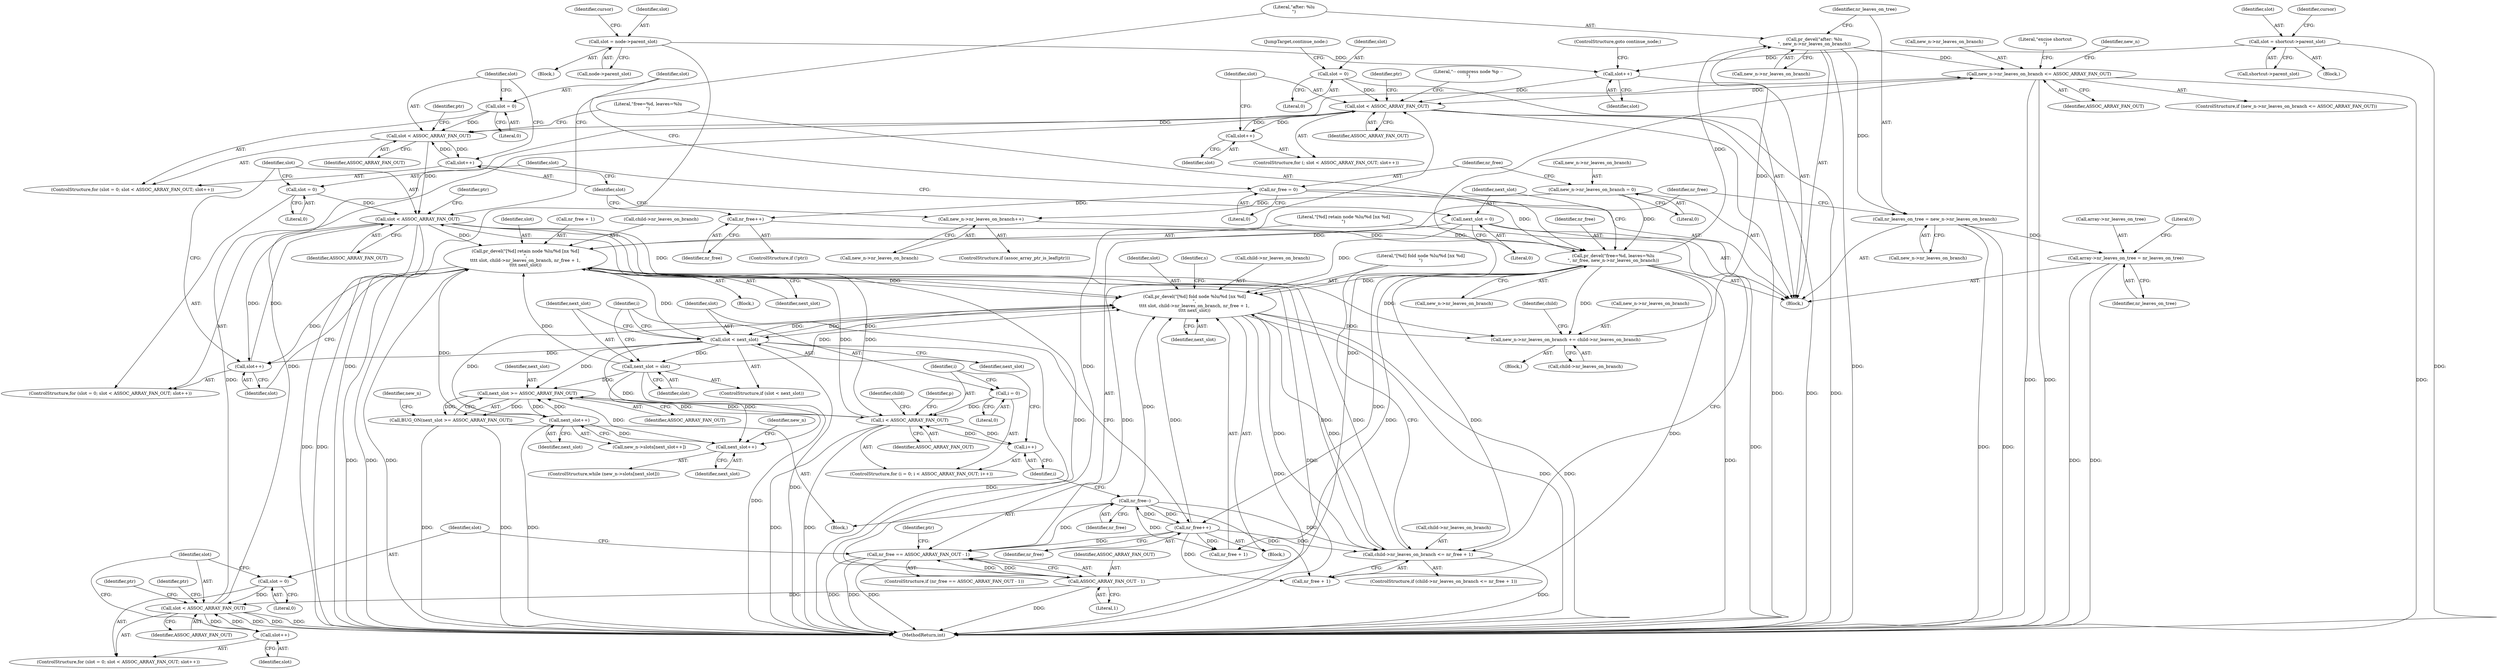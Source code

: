 digraph "0_linux_95389b08d93d5c06ec63ab49bd732b0069b7c35e@pointer" {
"1000573" [label="(Call,pr_devel(\"after: %lu\n\", new_n->nr_leaves_on_branch))"];
"1000468" [label="(Call,new_n->nr_leaves_on_branch += child->nr_leaves_on_branch)"];
"1000563" [label="(Call,pr_devel(\"[%d] retain node %lu/%d [nx %d]\n\",\n\t\t\t\t slot, child->nr_leaves_on_branch, nr_free + 1,\n\t\t\t\t next_slot))"];
"1000426" [label="(Call,slot < ASSOC_ARRAY_FAN_OUT)"];
"1000423" [label="(Call,slot = 0)"];
"1000429" [label="(Call,slot++)"];
"1000506" [label="(Call,slot < next_slot)"];
"1000484" [label="(Call,pr_devel(\"[%d] fold node %lu/%d [nx %d]\n\",\n\t\t\t\t slot, child->nr_leaves_on_branch, nr_free + 1,\n\t\t\t\t next_slot))"];
"1000476" [label="(Call,child->nr_leaves_on_branch <= nr_free + 1)"];
"1000557" [label="(Call,nr_free--)"];
"1000503" [label="(Call,nr_free++)"];
"1000413" [label="(Call,pr_devel(\"free=%d, leaves=%lu\n\", nr_free, new_n->nr_leaves_on_branch))"];
"1000403" [label="(Call,nr_free++)"];
"1000380" [label="(Call,nr_free = 0)"];
"1000375" [label="(Call,new_n->nr_leaves_on_branch = 0)"];
"1000409" [label="(Call,new_n->nr_leaves_on_branch++)"];
"1000509" [label="(Call,next_slot = slot)"];
"1000419" [label="(Call,next_slot = 0)"];
"1000554" [label="(Call,next_slot++)"];
"1000546" [label="(Call,next_slot >= ASSOC_ARRAY_FAN_OUT)"];
"1000543" [label="(Call,next_slot++)"];
"1000516" [label="(Call,i < ASSOC_ARRAY_FAN_OUT)"];
"1000519" [label="(Call,i++)"];
"1000513" [label="(Call,i = 0)"];
"1000387" [label="(Call,slot < ASSOC_ARRAY_FAN_OUT)"];
"1000390" [label="(Call,slot++)"];
"1000384" [label="(Call,slot = 0)"];
"1000326" [label="(Call,slot < ASSOC_ARRAY_FAN_OUT)"];
"1000843" [label="(Call,slot++)"];
"1000828" [label="(Call,slot = node->parent_slot)"];
"1000816" [label="(Call,slot = shortcut->parent_slot)"];
"1000329" [label="(Call,slot++)"];
"1000321" [label="(Call,slot = 0)"];
"1000586" [label="(Call,ASSOC_ARRAY_FAN_OUT - 1)"];
"1000751" [label="(Call,new_n->nr_leaves_on_branch <= ASSOC_ARRAY_FAN_OUT)"];
"1000573" [label="(Call,pr_devel(\"after: %lu\n\", new_n->nr_leaves_on_branch))"];
"1000594" [label="(Call,slot < ASSOC_ARRAY_FAN_OUT)"];
"1000597" [label="(Call,slot++)"];
"1000591" [label="(Call,slot = 0)"];
"1000578" [label="(Call,nr_leaves_on_tree = new_n->nr_leaves_on_branch)"];
"1000858" [label="(Call,array->nr_leaves_on_tree = nr_leaves_on_tree)"];
"1000545" [label="(Call,BUG_ON(next_slot >= ASSOC_ARRAY_FAN_OUT))"];
"1000584" [label="(Call,nr_free == ASSOC_ARRAY_FAN_OUT - 1)"];
"1000400" [label="(ControlStructure,if (!ptr))"];
"1000827" [label="(Block,)"];
"1000385" [label="(Identifier,slot)"];
"1000388" [label="(Identifier,slot)"];
"1000858" [label="(Call,array->nr_leaves_on_tree = nr_leaves_on_tree)"];
"1000573" [label="(Call,pr_devel(\"after: %lu\n\", new_n->nr_leaves_on_branch))"];
"1000507" [label="(Identifier,slot)"];
"1000420" [label="(Identifier,next_slot)"];
"1000544" [label="(Identifier,next_slot)"];
"1000597" [label="(Call,slot++)"];
"1000416" [label="(Call,new_n->nr_leaves_on_branch)"];
"1000406" [label="(ControlStructure,if (assoc_array_ptr_is_leaf(ptr)))"];
"1000386" [label="(Literal,0)"];
"1000484" [label="(Call,pr_devel(\"[%d] fold node %lu/%d [nx %d]\n\",\n\t\t\t\t slot, child->nr_leaves_on_branch, nr_free + 1,\n\t\t\t\t next_slot))"];
"1000552" [label="(Identifier,new_n)"];
"1000503" [label="(Call,nr_free++)"];
"1000547" [label="(Identifier,next_slot)"];
"1000510" [label="(Identifier,next_slot)"];
"1000472" [label="(Call,child->nr_leaves_on_branch)"];
"1000428" [label="(Identifier,ASSOC_ARRAY_FAN_OUT)"];
"1000375" [label="(Call,new_n->nr_leaves_on_branch = 0)"];
"1000548" [label="(Identifier,ASSOC_ARRAY_FAN_OUT)"];
"1000519" [label="(Call,i++)"];
"1000325" [label="(ControlStructure,for (; slot < ASSOC_ARRAY_FAN_OUT; slot++))"];
"1000426" [label="(Call,slot < ASSOC_ARRAY_FAN_OUT)"];
"1000506" [label="(Call,slot < next_slot)"];
"1000404" [label="(Identifier,nr_free)"];
"1000486" [label="(Identifier,slot)"];
"1000818" [label="(Call,shortcut->parent_slot)"];
"1000322" [label="(Identifier,slot)"];
"1000594" [label="(Call,slot < ASSOC_ARRAY_FAN_OUT)"];
"1000751" [label="(Call,new_n->nr_leaves_on_branch <= ASSOC_ARRAY_FAN_OUT)"];
"1000423" [label="(Call,slot = 0)"];
"1000560" [label="(Identifier,child)"];
"1000799" [label="(Identifier,new_n)"];
"1000116" [label="(Block,)"];
"1000520" [label="(Identifier,i)"];
"1000834" [label="(Identifier,cursor)"];
"1000330" [label="(Identifier,slot)"];
"1000752" [label="(Call,new_n->nr_leaves_on_branch)"];
"1000878" [label="(MethodReturn,int)"];
"1000596" [label="(Identifier,ASSOC_ARRAY_FAN_OUT)"];
"1000564" [label="(Literal,\"[%d] retain node %lu/%d [nx %d]\n\")"];
"1000517" [label="(Identifier,i)"];
"1000524" [label="(Identifier,p)"];
"1000329" [label="(Call,slot++)"];
"1000592" [label="(Identifier,slot)"];
"1000816" [label="(Call,slot = shortcut->parent_slot)"];
"1000480" [label="(Call,nr_free + 1)"];
"1000324" [label="(JumpTarget,continue_node:)"];
"1000859" [label="(Call,array->nr_leaves_on_tree)"];
"1000811" [label="(Block,)"];
"1000565" [label="(Identifier,slot)"];
"1000424" [label="(Identifier,slot)"];
"1000513" [label="(Call,i = 0)"];
"1000381" [label="(Identifier,nr_free)"];
"1000333" [label="(Identifier,ptr)"];
"1000829" [label="(Identifier,slot)"];
"1000429" [label="(Call,slot++)"];
"1000537" [label="(ControlStructure,while (new_n->slots[next_slot]))"];
"1000505" [label="(ControlStructure,if (slot < next_slot))"];
"1000755" [label="(Identifier,ASSOC_ARRAY_FAN_OUT)"];
"1000595" [label="(Identifier,slot)"];
"1000327" [label="(Identifier,slot)"];
"1000485" [label="(Literal,\"[%d] fold node %lu/%d [nx %d]\n\")"];
"1000554" [label="(Call,next_slot++)"];
"1000419" [label="(Call,next_slot = 0)"];
"1000415" [label="(Identifier,nr_free)"];
"1000410" [label="(Call,new_n->nr_leaves_on_branch)"];
"1000550" [label="(Call,new_n->slots[next_slot++])"];
"1000588" [label="(Literal,1)"];
"1000376" [label="(Call,new_n->nr_leaves_on_branch)"];
"1000555" [label="(Identifier,next_slot)"];
"1000382" [label="(Literal,0)"];
"1000384" [label="(Call,slot = 0)"];
"1000579" [label="(Identifier,nr_leaves_on_tree)"];
"1000387" [label="(Call,slot < ASSOC_ARRAY_FAN_OUT)"];
"1000323" [label="(Literal,0)"];
"1000326" [label="(Call,slot < ASSOC_ARRAY_FAN_OUT)"];
"1000843" [label="(Call,slot++)"];
"1000543" [label="(Call,next_slot++)"];
"1000511" [label="(Identifier,slot)"];
"1000427" [label="(Identifier,slot)"];
"1000586" [label="(Call,ASSOC_ARRAY_FAN_OUT - 1)"];
"1000540" [label="(Identifier,new_n)"];
"1000379" [label="(Literal,0)"];
"1000493" [label="(Identifier,next_slot)"];
"1000409" [label="(Call,new_n->nr_leaves_on_branch++)"];
"1000864" [label="(Literal,0)"];
"1000476" [label="(Call,child->nr_leaves_on_branch <= nr_free + 1)"];
"1000585" [label="(Identifier,nr_free)"];
"1000750" [label="(ControlStructure,if (new_n->nr_leaves_on_branch <= ASSOC_ARRAY_FAN_OUT))"];
"1000435" [label="(Identifier,ptr)"];
"1000558" [label="(Identifier,nr_free)"];
"1000383" [label="(ControlStructure,for (slot = 0; slot < ASSOC_ARRAY_FAN_OUT; slot++))"];
"1000583" [label="(ControlStructure,if (nr_free == ASSOC_ARRAY_FAN_OUT - 1))"];
"1000569" [label="(Call,nr_free + 1)"];
"1000380" [label="(Call,nr_free = 0)"];
"1000557" [label="(Call,nr_free--)"];
"1000521" [label="(Block,)"];
"1000844" [label="(Identifier,slot)"];
"1000475" [label="(ControlStructure,if (child->nr_leaves_on_branch <= nr_free + 1))"];
"1000587" [label="(Identifier,ASSOC_ARRAY_FAN_OUT)"];
"1000468" [label="(Call,new_n->nr_leaves_on_branch += child->nr_leaves_on_branch)"];
"1000830" [label="(Call,node->parent_slot)"];
"1000478" [label="(Identifier,child)"];
"1000431" [label="(Block,)"];
"1000546" [label="(Call,next_slot >= ASSOC_ARRAY_FAN_OUT)"];
"1000490" [label="(Call,nr_free + 1)"];
"1000516" [label="(Call,i < ASSOC_ARRAY_FAN_OUT)"];
"1000483" [label="(Block,)"];
"1000817" [label="(Identifier,slot)"];
"1000518" [label="(Identifier,ASSOC_ARRAY_FAN_OUT)"];
"1000822" [label="(Identifier,cursor)"];
"1000545" [label="(Call,BUG_ON(next_slot >= ASSOC_ARRAY_FAN_OUT))"];
"1000574" [label="(Literal,\"after: %lu\n\")"];
"1000572" [label="(Identifier,next_slot)"];
"1000495" [label="(Identifier,s)"];
"1000394" [label="(Identifier,ptr)"];
"1000563" [label="(Call,pr_devel(\"[%d] retain node %lu/%d [nx %d]\n\",\n\t\t\t\t slot, child->nr_leaves_on_branch, nr_free + 1,\n\t\t\t\t next_slot))"];
"1000562" [label="(Block,)"];
"1000590" [label="(ControlStructure,for (slot = 0; slot < ASSOC_ARRAY_FAN_OUT; slot++))"];
"1000591" [label="(Call,slot = 0)"];
"1000512" [label="(ControlStructure,for (i = 0; i < ASSOC_ARRAY_FAN_OUT; i++))"];
"1000759" [label="(Literal,\"excise shortcut\n\")"];
"1000391" [label="(Identifier,slot)"];
"1000414" [label="(Literal,\"free=%d, leaves=%lu\n\")"];
"1000580" [label="(Call,new_n->nr_leaves_on_branch)"];
"1000575" [label="(Call,new_n->nr_leaves_on_branch)"];
"1000477" [label="(Call,child->nr_leaves_on_branch)"];
"1000598" [label="(Identifier,slot)"];
"1000321" [label="(Call,slot = 0)"];
"1000584" [label="(Call,nr_free == ASSOC_ARRAY_FAN_OUT - 1)"];
"1000469" [label="(Call,new_n->nr_leaves_on_branch)"];
"1000389" [label="(Identifier,ASSOC_ARRAY_FAN_OUT)"];
"1000724" [label="(Identifier,ptr)"];
"1000509" [label="(Call,next_slot = slot)"];
"1000390" [label="(Call,slot++)"];
"1000862" [label="(Identifier,nr_leaves_on_tree)"];
"1000578" [label="(Call,nr_leaves_on_tree = new_n->nr_leaves_on_branch)"];
"1000514" [label="(Identifier,i)"];
"1000508" [label="(Identifier,next_slot)"];
"1000601" [label="(Identifier,ptr)"];
"1000566" [label="(Call,child->nr_leaves_on_branch)"];
"1000328" [label="(Identifier,ASSOC_ARRAY_FAN_OUT)"];
"1000487" [label="(Call,child->nr_leaves_on_branch)"];
"1000611" [label="(Identifier,ptr)"];
"1000515" [label="(Literal,0)"];
"1000845" [label="(ControlStructure,goto continue_node;)"];
"1000413" [label="(Call,pr_devel(\"free=%d, leaves=%lu\n\", nr_free, new_n->nr_leaves_on_branch))"];
"1000593" [label="(Literal,0)"];
"1000425" [label="(Literal,0)"];
"1000373" [label="(Literal,\"-- compress node %p --\n\")"];
"1000430" [label="(Identifier,slot)"];
"1000504" [label="(Identifier,nr_free)"];
"1000421" [label="(Literal,0)"];
"1000828" [label="(Call,slot = node->parent_slot)"];
"1000422" [label="(ControlStructure,for (slot = 0; slot < ASSOC_ARRAY_FAN_OUT; slot++))"];
"1000403" [label="(Call,nr_free++)"];
"1000573" -> "1000116"  [label="AST: "];
"1000573" -> "1000575"  [label="CFG: "];
"1000574" -> "1000573"  [label="AST: "];
"1000575" -> "1000573"  [label="AST: "];
"1000579" -> "1000573"  [label="CFG: "];
"1000573" -> "1000878"  [label="DDG: "];
"1000468" -> "1000573"  [label="DDG: "];
"1000413" -> "1000573"  [label="DDG: "];
"1000573" -> "1000578"  [label="DDG: "];
"1000573" -> "1000751"  [label="DDG: "];
"1000468" -> "1000431"  [label="AST: "];
"1000468" -> "1000472"  [label="CFG: "];
"1000469" -> "1000468"  [label="AST: "];
"1000472" -> "1000468"  [label="AST: "];
"1000478" -> "1000468"  [label="CFG: "];
"1000563" -> "1000468"  [label="DDG: "];
"1000484" -> "1000468"  [label="DDG: "];
"1000413" -> "1000468"  [label="DDG: "];
"1000563" -> "1000562"  [label="AST: "];
"1000563" -> "1000572"  [label="CFG: "];
"1000564" -> "1000563"  [label="AST: "];
"1000565" -> "1000563"  [label="AST: "];
"1000566" -> "1000563"  [label="AST: "];
"1000569" -> "1000563"  [label="AST: "];
"1000572" -> "1000563"  [label="AST: "];
"1000430" -> "1000563"  [label="CFG: "];
"1000563" -> "1000878"  [label="DDG: "];
"1000563" -> "1000878"  [label="DDG: "];
"1000563" -> "1000878"  [label="DDG: "];
"1000563" -> "1000878"  [label="DDG: "];
"1000563" -> "1000429"  [label="DDG: "];
"1000563" -> "1000476"  [label="DDG: "];
"1000563" -> "1000484"  [label="DDG: "];
"1000426" -> "1000563"  [label="DDG: "];
"1000476" -> "1000563"  [label="DDG: "];
"1000509" -> "1000563"  [label="DDG: "];
"1000506" -> "1000563"  [label="DDG: "];
"1000419" -> "1000563"  [label="DDG: "];
"1000554" -> "1000563"  [label="DDG: "];
"1000426" -> "1000422"  [label="AST: "];
"1000426" -> "1000428"  [label="CFG: "];
"1000427" -> "1000426"  [label="AST: "];
"1000428" -> "1000426"  [label="AST: "];
"1000435" -> "1000426"  [label="CFG: "];
"1000574" -> "1000426"  [label="CFG: "];
"1000426" -> "1000878"  [label="DDG: "];
"1000426" -> "1000878"  [label="DDG: "];
"1000423" -> "1000426"  [label="DDG: "];
"1000429" -> "1000426"  [label="DDG: "];
"1000387" -> "1000426"  [label="DDG: "];
"1000516" -> "1000426"  [label="DDG: "];
"1000426" -> "1000429"  [label="DDG: "];
"1000426" -> "1000484"  [label="DDG: "];
"1000426" -> "1000516"  [label="DDG: "];
"1000426" -> "1000586"  [label="DDG: "];
"1000423" -> "1000422"  [label="AST: "];
"1000423" -> "1000425"  [label="CFG: "];
"1000424" -> "1000423"  [label="AST: "];
"1000425" -> "1000423"  [label="AST: "];
"1000427" -> "1000423"  [label="CFG: "];
"1000429" -> "1000422"  [label="AST: "];
"1000429" -> "1000430"  [label="CFG: "];
"1000430" -> "1000429"  [label="AST: "];
"1000427" -> "1000429"  [label="CFG: "];
"1000506" -> "1000429"  [label="DDG: "];
"1000506" -> "1000505"  [label="AST: "];
"1000506" -> "1000508"  [label="CFG: "];
"1000507" -> "1000506"  [label="AST: "];
"1000508" -> "1000506"  [label="AST: "];
"1000510" -> "1000506"  [label="CFG: "];
"1000514" -> "1000506"  [label="CFG: "];
"1000506" -> "1000878"  [label="DDG: "];
"1000506" -> "1000878"  [label="DDG: "];
"1000506" -> "1000484"  [label="DDG: "];
"1000484" -> "1000506"  [label="DDG: "];
"1000484" -> "1000506"  [label="DDG: "];
"1000506" -> "1000509"  [label="DDG: "];
"1000506" -> "1000543"  [label="DDG: "];
"1000506" -> "1000546"  [label="DDG: "];
"1000484" -> "1000483"  [label="AST: "];
"1000484" -> "1000493"  [label="CFG: "];
"1000485" -> "1000484"  [label="AST: "];
"1000486" -> "1000484"  [label="AST: "];
"1000487" -> "1000484"  [label="AST: "];
"1000490" -> "1000484"  [label="AST: "];
"1000493" -> "1000484"  [label="AST: "];
"1000495" -> "1000484"  [label="CFG: "];
"1000484" -> "1000878"  [label="DDG: "];
"1000484" -> "1000878"  [label="DDG: "];
"1000484" -> "1000878"  [label="DDG: "];
"1000484" -> "1000476"  [label="DDG: "];
"1000476" -> "1000484"  [label="DDG: "];
"1000557" -> "1000484"  [label="DDG: "];
"1000503" -> "1000484"  [label="DDG: "];
"1000413" -> "1000484"  [label="DDG: "];
"1000509" -> "1000484"  [label="DDG: "];
"1000419" -> "1000484"  [label="DDG: "];
"1000554" -> "1000484"  [label="DDG: "];
"1000476" -> "1000475"  [label="AST: "];
"1000476" -> "1000480"  [label="CFG: "];
"1000477" -> "1000476"  [label="AST: "];
"1000480" -> "1000476"  [label="AST: "];
"1000485" -> "1000476"  [label="CFG: "];
"1000564" -> "1000476"  [label="CFG: "];
"1000476" -> "1000878"  [label="DDG: "];
"1000557" -> "1000476"  [label="DDG: "];
"1000503" -> "1000476"  [label="DDG: "];
"1000413" -> "1000476"  [label="DDG: "];
"1000557" -> "1000521"  [label="AST: "];
"1000557" -> "1000558"  [label="CFG: "];
"1000558" -> "1000557"  [label="AST: "];
"1000520" -> "1000557"  [label="CFG: "];
"1000557" -> "1000480"  [label="DDG: "];
"1000557" -> "1000490"  [label="DDG: "];
"1000557" -> "1000503"  [label="DDG: "];
"1000503" -> "1000557"  [label="DDG: "];
"1000557" -> "1000584"  [label="DDG: "];
"1000503" -> "1000483"  [label="AST: "];
"1000503" -> "1000504"  [label="CFG: "];
"1000504" -> "1000503"  [label="AST: "];
"1000507" -> "1000503"  [label="CFG: "];
"1000503" -> "1000480"  [label="DDG: "];
"1000503" -> "1000490"  [label="DDG: "];
"1000413" -> "1000503"  [label="DDG: "];
"1000503" -> "1000584"  [label="DDG: "];
"1000413" -> "1000116"  [label="AST: "];
"1000413" -> "1000416"  [label="CFG: "];
"1000414" -> "1000413"  [label="AST: "];
"1000415" -> "1000413"  [label="AST: "];
"1000416" -> "1000413"  [label="AST: "];
"1000420" -> "1000413"  [label="CFG: "];
"1000413" -> "1000878"  [label="DDG: "];
"1000403" -> "1000413"  [label="DDG: "];
"1000380" -> "1000413"  [label="DDG: "];
"1000375" -> "1000413"  [label="DDG: "];
"1000409" -> "1000413"  [label="DDG: "];
"1000413" -> "1000480"  [label="DDG: "];
"1000413" -> "1000490"  [label="DDG: "];
"1000413" -> "1000584"  [label="DDG: "];
"1000403" -> "1000400"  [label="AST: "];
"1000403" -> "1000404"  [label="CFG: "];
"1000404" -> "1000403"  [label="AST: "];
"1000391" -> "1000403"  [label="CFG: "];
"1000380" -> "1000403"  [label="DDG: "];
"1000380" -> "1000116"  [label="AST: "];
"1000380" -> "1000382"  [label="CFG: "];
"1000381" -> "1000380"  [label="AST: "];
"1000382" -> "1000380"  [label="AST: "];
"1000385" -> "1000380"  [label="CFG: "];
"1000375" -> "1000116"  [label="AST: "];
"1000375" -> "1000379"  [label="CFG: "];
"1000376" -> "1000375"  [label="AST: "];
"1000379" -> "1000375"  [label="AST: "];
"1000381" -> "1000375"  [label="CFG: "];
"1000375" -> "1000409"  [label="DDG: "];
"1000409" -> "1000406"  [label="AST: "];
"1000409" -> "1000410"  [label="CFG: "];
"1000410" -> "1000409"  [label="AST: "];
"1000391" -> "1000409"  [label="CFG: "];
"1000509" -> "1000505"  [label="AST: "];
"1000509" -> "1000511"  [label="CFG: "];
"1000510" -> "1000509"  [label="AST: "];
"1000511" -> "1000509"  [label="AST: "];
"1000514" -> "1000509"  [label="CFG: "];
"1000509" -> "1000878"  [label="DDG: "];
"1000509" -> "1000543"  [label="DDG: "];
"1000509" -> "1000546"  [label="DDG: "];
"1000419" -> "1000116"  [label="AST: "];
"1000419" -> "1000421"  [label="CFG: "];
"1000420" -> "1000419"  [label="AST: "];
"1000421" -> "1000419"  [label="AST: "];
"1000424" -> "1000419"  [label="CFG: "];
"1000419" -> "1000878"  [label="DDG: "];
"1000554" -> "1000550"  [label="AST: "];
"1000554" -> "1000555"  [label="CFG: "];
"1000555" -> "1000554"  [label="AST: "];
"1000550" -> "1000554"  [label="CFG: "];
"1000554" -> "1000878"  [label="DDG: "];
"1000554" -> "1000543"  [label="DDG: "];
"1000554" -> "1000546"  [label="DDG: "];
"1000546" -> "1000554"  [label="DDG: "];
"1000546" -> "1000545"  [label="AST: "];
"1000546" -> "1000548"  [label="CFG: "];
"1000547" -> "1000546"  [label="AST: "];
"1000548" -> "1000546"  [label="AST: "];
"1000545" -> "1000546"  [label="CFG: "];
"1000546" -> "1000516"  [label="DDG: "];
"1000546" -> "1000545"  [label="DDG: "];
"1000546" -> "1000545"  [label="DDG: "];
"1000543" -> "1000546"  [label="DDG: "];
"1000516" -> "1000546"  [label="DDG: "];
"1000543" -> "1000537"  [label="AST: "];
"1000543" -> "1000544"  [label="CFG: "];
"1000544" -> "1000543"  [label="AST: "];
"1000540" -> "1000543"  [label="CFG: "];
"1000516" -> "1000512"  [label="AST: "];
"1000516" -> "1000518"  [label="CFG: "];
"1000517" -> "1000516"  [label="AST: "];
"1000518" -> "1000516"  [label="AST: "];
"1000524" -> "1000516"  [label="CFG: "];
"1000560" -> "1000516"  [label="CFG: "];
"1000516" -> "1000878"  [label="DDG: "];
"1000516" -> "1000878"  [label="DDG: "];
"1000519" -> "1000516"  [label="DDG: "];
"1000513" -> "1000516"  [label="DDG: "];
"1000516" -> "1000519"  [label="DDG: "];
"1000519" -> "1000512"  [label="AST: "];
"1000519" -> "1000520"  [label="CFG: "];
"1000520" -> "1000519"  [label="AST: "];
"1000517" -> "1000519"  [label="CFG: "];
"1000513" -> "1000512"  [label="AST: "];
"1000513" -> "1000515"  [label="CFG: "];
"1000514" -> "1000513"  [label="AST: "];
"1000515" -> "1000513"  [label="AST: "];
"1000517" -> "1000513"  [label="CFG: "];
"1000387" -> "1000383"  [label="AST: "];
"1000387" -> "1000389"  [label="CFG: "];
"1000388" -> "1000387"  [label="AST: "];
"1000389" -> "1000387"  [label="AST: "];
"1000394" -> "1000387"  [label="CFG: "];
"1000414" -> "1000387"  [label="CFG: "];
"1000390" -> "1000387"  [label="DDG: "];
"1000384" -> "1000387"  [label="DDG: "];
"1000326" -> "1000387"  [label="DDG: "];
"1000387" -> "1000390"  [label="DDG: "];
"1000390" -> "1000383"  [label="AST: "];
"1000390" -> "1000391"  [label="CFG: "];
"1000391" -> "1000390"  [label="AST: "];
"1000388" -> "1000390"  [label="CFG: "];
"1000384" -> "1000383"  [label="AST: "];
"1000384" -> "1000386"  [label="CFG: "];
"1000385" -> "1000384"  [label="AST: "];
"1000386" -> "1000384"  [label="AST: "];
"1000388" -> "1000384"  [label="CFG: "];
"1000326" -> "1000325"  [label="AST: "];
"1000326" -> "1000328"  [label="CFG: "];
"1000327" -> "1000326"  [label="AST: "];
"1000328" -> "1000326"  [label="AST: "];
"1000333" -> "1000326"  [label="CFG: "];
"1000373" -> "1000326"  [label="CFG: "];
"1000326" -> "1000878"  [label="DDG: "];
"1000326" -> "1000878"  [label="DDG: "];
"1000326" -> "1000878"  [label="DDG: "];
"1000843" -> "1000326"  [label="DDG: "];
"1000329" -> "1000326"  [label="DDG: "];
"1000321" -> "1000326"  [label="DDG: "];
"1000586" -> "1000326"  [label="DDG: "];
"1000751" -> "1000326"  [label="DDG: "];
"1000594" -> "1000326"  [label="DDG: "];
"1000326" -> "1000329"  [label="DDG: "];
"1000843" -> "1000116"  [label="AST: "];
"1000843" -> "1000844"  [label="CFG: "];
"1000844" -> "1000843"  [label="AST: "];
"1000845" -> "1000843"  [label="CFG: "];
"1000828" -> "1000843"  [label="DDG: "];
"1000816" -> "1000843"  [label="DDG: "];
"1000828" -> "1000827"  [label="AST: "];
"1000828" -> "1000830"  [label="CFG: "];
"1000829" -> "1000828"  [label="AST: "];
"1000830" -> "1000828"  [label="AST: "];
"1000834" -> "1000828"  [label="CFG: "];
"1000828" -> "1000878"  [label="DDG: "];
"1000816" -> "1000811"  [label="AST: "];
"1000816" -> "1000818"  [label="CFG: "];
"1000817" -> "1000816"  [label="AST: "];
"1000818" -> "1000816"  [label="AST: "];
"1000822" -> "1000816"  [label="CFG: "];
"1000816" -> "1000878"  [label="DDG: "];
"1000329" -> "1000325"  [label="AST: "];
"1000329" -> "1000330"  [label="CFG: "];
"1000330" -> "1000329"  [label="AST: "];
"1000327" -> "1000329"  [label="CFG: "];
"1000321" -> "1000116"  [label="AST: "];
"1000321" -> "1000323"  [label="CFG: "];
"1000322" -> "1000321"  [label="AST: "];
"1000323" -> "1000321"  [label="AST: "];
"1000324" -> "1000321"  [label="CFG: "];
"1000586" -> "1000584"  [label="AST: "];
"1000586" -> "1000588"  [label="CFG: "];
"1000587" -> "1000586"  [label="AST: "];
"1000588" -> "1000586"  [label="AST: "];
"1000584" -> "1000586"  [label="CFG: "];
"1000586" -> "1000878"  [label="DDG: "];
"1000586" -> "1000584"  [label="DDG: "];
"1000586" -> "1000584"  [label="DDG: "];
"1000586" -> "1000594"  [label="DDG: "];
"1000586" -> "1000751"  [label="DDG: "];
"1000751" -> "1000750"  [label="AST: "];
"1000751" -> "1000755"  [label="CFG: "];
"1000752" -> "1000751"  [label="AST: "];
"1000755" -> "1000751"  [label="AST: "];
"1000759" -> "1000751"  [label="CFG: "];
"1000799" -> "1000751"  [label="CFG: "];
"1000751" -> "1000878"  [label="DDG: "];
"1000751" -> "1000878"  [label="DDG: "];
"1000751" -> "1000878"  [label="DDG: "];
"1000594" -> "1000751"  [label="DDG: "];
"1000594" -> "1000590"  [label="AST: "];
"1000594" -> "1000596"  [label="CFG: "];
"1000595" -> "1000594"  [label="AST: "];
"1000596" -> "1000594"  [label="AST: "];
"1000601" -> "1000594"  [label="CFG: "];
"1000611" -> "1000594"  [label="CFG: "];
"1000594" -> "1000878"  [label="DDG: "];
"1000594" -> "1000878"  [label="DDG: "];
"1000594" -> "1000878"  [label="DDG: "];
"1000597" -> "1000594"  [label="DDG: "];
"1000591" -> "1000594"  [label="DDG: "];
"1000594" -> "1000597"  [label="DDG: "];
"1000597" -> "1000590"  [label="AST: "];
"1000597" -> "1000598"  [label="CFG: "];
"1000598" -> "1000597"  [label="AST: "];
"1000595" -> "1000597"  [label="CFG: "];
"1000591" -> "1000590"  [label="AST: "];
"1000591" -> "1000593"  [label="CFG: "];
"1000592" -> "1000591"  [label="AST: "];
"1000593" -> "1000591"  [label="AST: "];
"1000595" -> "1000591"  [label="CFG: "];
"1000578" -> "1000116"  [label="AST: "];
"1000578" -> "1000580"  [label="CFG: "];
"1000579" -> "1000578"  [label="AST: "];
"1000580" -> "1000578"  [label="AST: "];
"1000585" -> "1000578"  [label="CFG: "];
"1000578" -> "1000878"  [label="DDG: "];
"1000578" -> "1000878"  [label="DDG: "];
"1000578" -> "1000858"  [label="DDG: "];
"1000858" -> "1000116"  [label="AST: "];
"1000858" -> "1000862"  [label="CFG: "];
"1000859" -> "1000858"  [label="AST: "];
"1000862" -> "1000858"  [label="AST: "];
"1000864" -> "1000858"  [label="CFG: "];
"1000858" -> "1000878"  [label="DDG: "];
"1000858" -> "1000878"  [label="DDG: "];
"1000545" -> "1000521"  [label="AST: "];
"1000552" -> "1000545"  [label="CFG: "];
"1000545" -> "1000878"  [label="DDG: "];
"1000545" -> "1000878"  [label="DDG: "];
"1000584" -> "1000583"  [label="AST: "];
"1000585" -> "1000584"  [label="AST: "];
"1000592" -> "1000584"  [label="CFG: "];
"1000724" -> "1000584"  [label="CFG: "];
"1000584" -> "1000878"  [label="DDG: "];
"1000584" -> "1000878"  [label="DDG: "];
"1000584" -> "1000878"  [label="DDG: "];
}
